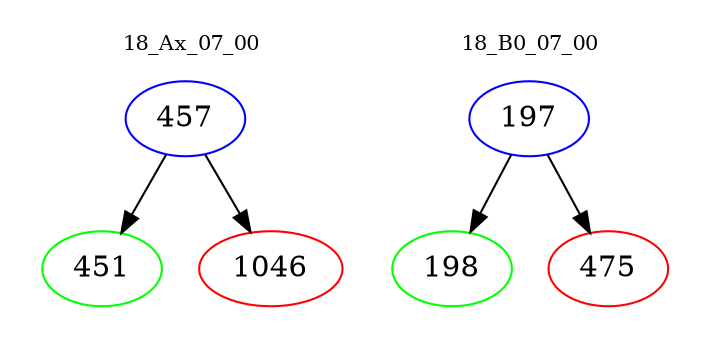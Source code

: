 digraph{
subgraph cluster_0 {
color = white
label = "18_Ax_07_00";
fontsize=10;
T0_457 [label="457", color="blue"]
T0_457 -> T0_451 [color="black"]
T0_451 [label="451", color="green"]
T0_457 -> T0_1046 [color="black"]
T0_1046 [label="1046", color="red"]
}
subgraph cluster_1 {
color = white
label = "18_B0_07_00";
fontsize=10;
T1_197 [label="197", color="blue"]
T1_197 -> T1_198 [color="black"]
T1_198 [label="198", color="green"]
T1_197 -> T1_475 [color="black"]
T1_475 [label="475", color="red"]
}
}
